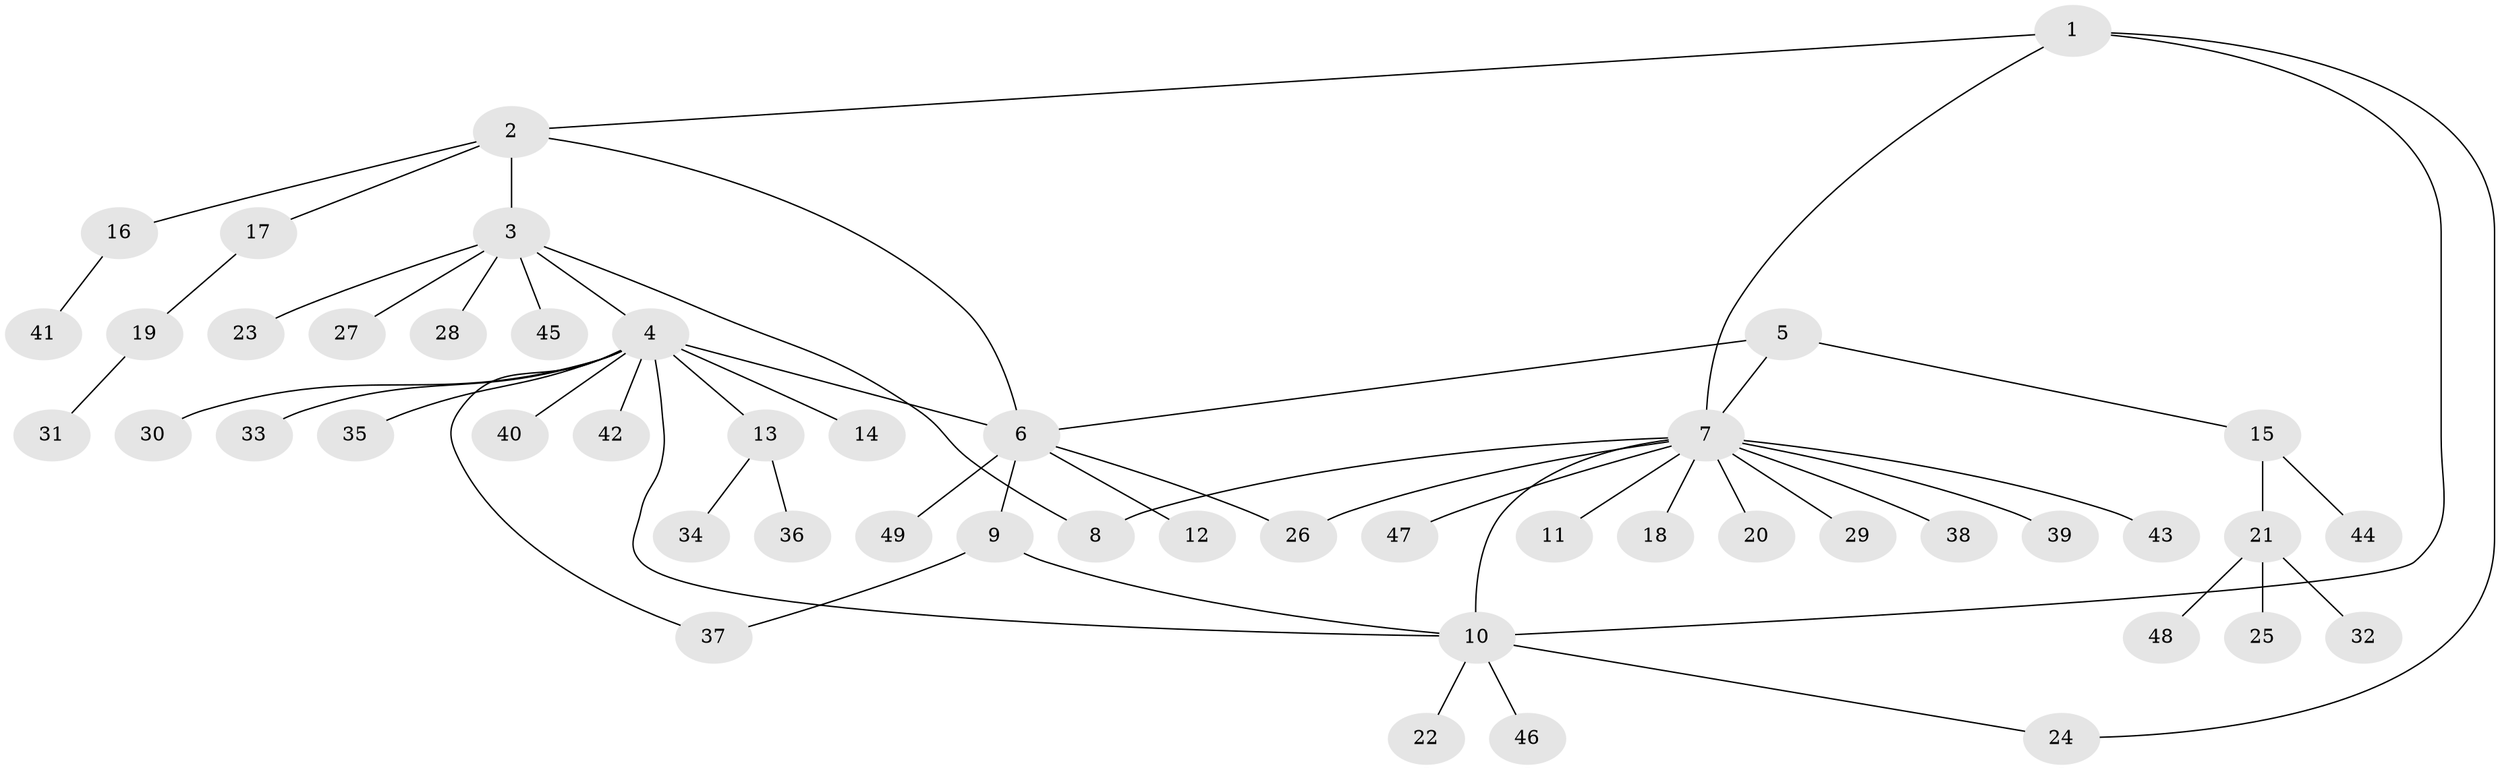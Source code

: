 // coarse degree distribution, {5: 0.15, 3: 0.15, 6: 0.05, 4: 0.05, 2: 0.2, 1: 0.4}
// Generated by graph-tools (version 1.1) at 2025/52/03/04/25 22:52:47]
// undirected, 49 vertices, 57 edges
graph export_dot {
  node [color=gray90,style=filled];
  1;
  2;
  3;
  4;
  5;
  6;
  7;
  8;
  9;
  10;
  11;
  12;
  13;
  14;
  15;
  16;
  17;
  18;
  19;
  20;
  21;
  22;
  23;
  24;
  25;
  26;
  27;
  28;
  29;
  30;
  31;
  32;
  33;
  34;
  35;
  36;
  37;
  38;
  39;
  40;
  41;
  42;
  43;
  44;
  45;
  46;
  47;
  48;
  49;
  1 -- 2;
  1 -- 7;
  1 -- 10;
  1 -- 24;
  2 -- 3;
  2 -- 6;
  2 -- 16;
  2 -- 17;
  3 -- 4;
  3 -- 8;
  3 -- 23;
  3 -- 27;
  3 -- 28;
  3 -- 45;
  4 -- 6;
  4 -- 10;
  4 -- 13;
  4 -- 14;
  4 -- 30;
  4 -- 33;
  4 -- 35;
  4 -- 37;
  4 -- 40;
  4 -- 42;
  5 -- 6;
  5 -- 7;
  5 -- 15;
  6 -- 9;
  6 -- 12;
  6 -- 26;
  6 -- 49;
  7 -- 8;
  7 -- 10;
  7 -- 11;
  7 -- 18;
  7 -- 20;
  7 -- 26;
  7 -- 29;
  7 -- 38;
  7 -- 39;
  7 -- 43;
  7 -- 47;
  9 -- 10;
  9 -- 37;
  10 -- 22;
  10 -- 24;
  10 -- 46;
  13 -- 34;
  13 -- 36;
  15 -- 21;
  15 -- 44;
  16 -- 41;
  17 -- 19;
  19 -- 31;
  21 -- 25;
  21 -- 32;
  21 -- 48;
}
